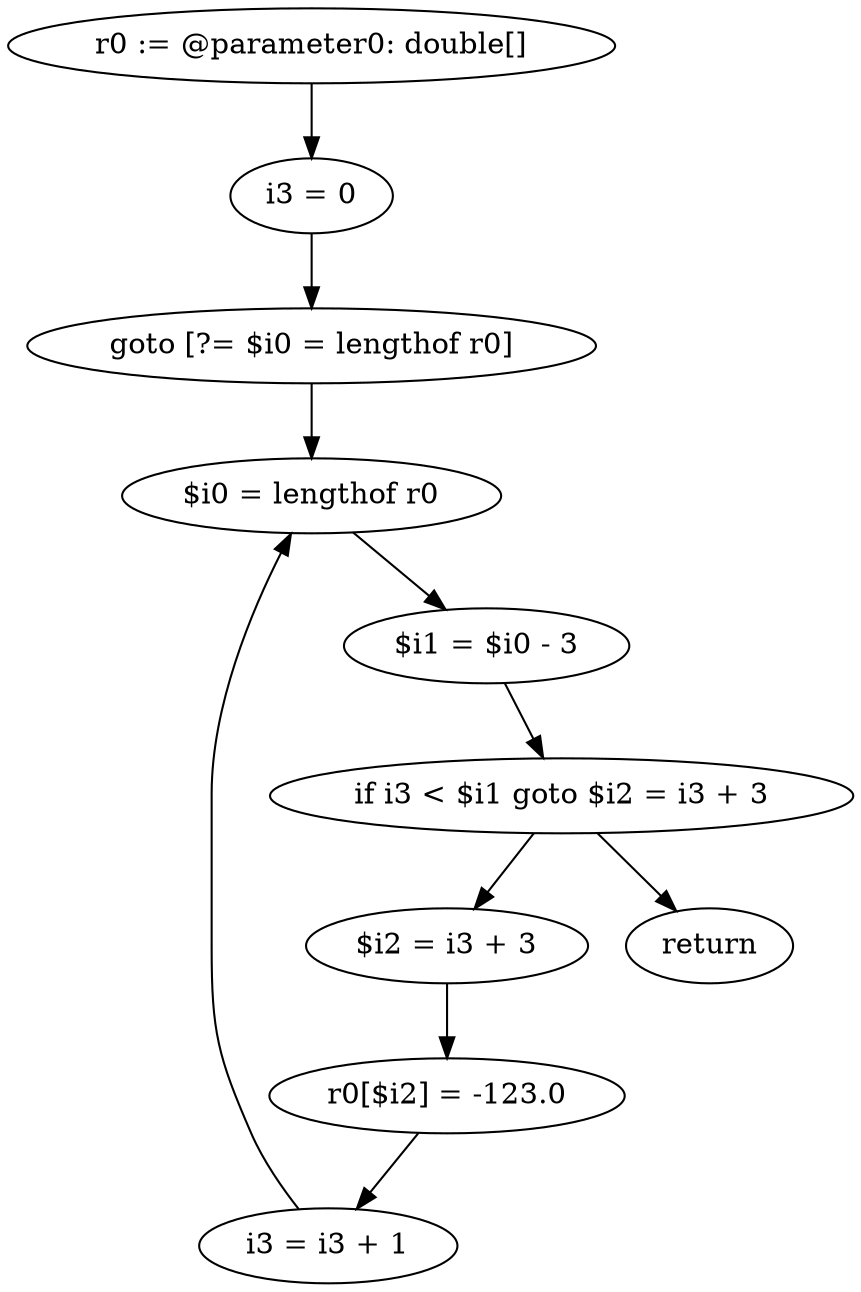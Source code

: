 digraph "unitGraph" {
    "r0 := @parameter0: double[]"
    "i3 = 0"
    "goto [?= $i0 = lengthof r0]"
    "$i2 = i3 + 3"
    "r0[$i2] = -123.0"
    "i3 = i3 + 1"
    "$i0 = lengthof r0"
    "$i1 = $i0 - 3"
    "if i3 < $i1 goto $i2 = i3 + 3"
    "return"
    "r0 := @parameter0: double[]"->"i3 = 0";
    "i3 = 0"->"goto [?= $i0 = lengthof r0]";
    "goto [?= $i0 = lengthof r0]"->"$i0 = lengthof r0";
    "$i2 = i3 + 3"->"r0[$i2] = -123.0";
    "r0[$i2] = -123.0"->"i3 = i3 + 1";
    "i3 = i3 + 1"->"$i0 = lengthof r0";
    "$i0 = lengthof r0"->"$i1 = $i0 - 3";
    "$i1 = $i0 - 3"->"if i3 < $i1 goto $i2 = i3 + 3";
    "if i3 < $i1 goto $i2 = i3 + 3"->"return";
    "if i3 < $i1 goto $i2 = i3 + 3"->"$i2 = i3 + 3";
}
